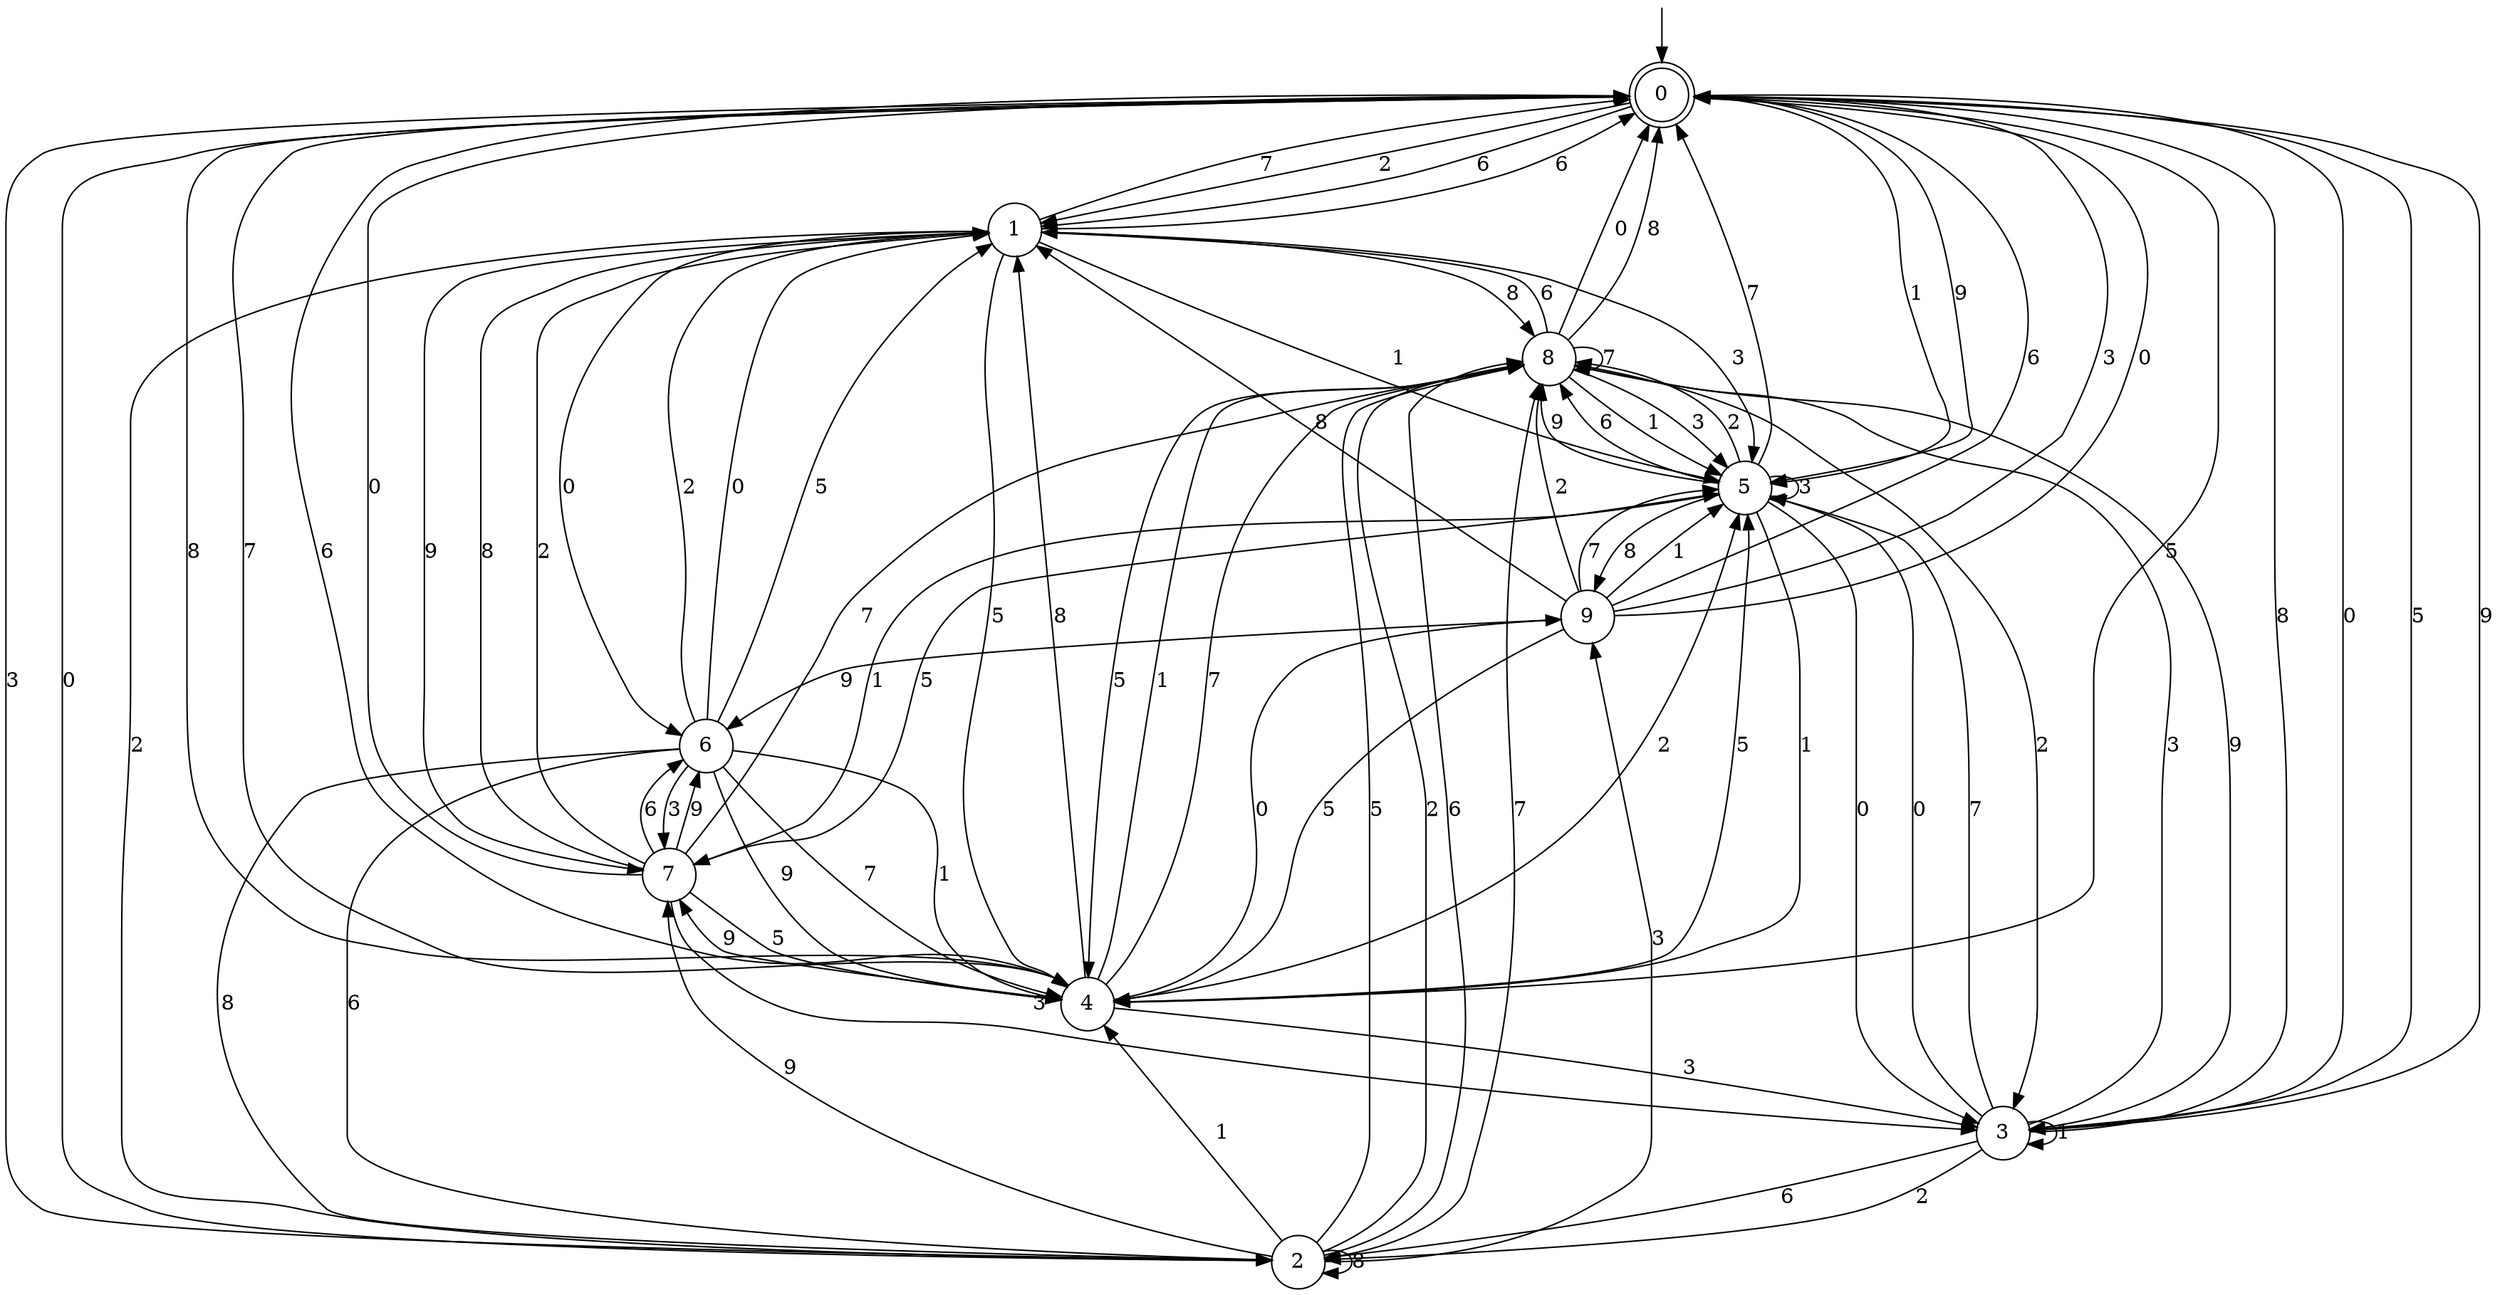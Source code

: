 digraph g {

	s0 [shape="doublecircle" label="0"];
	s1 [shape="circle" label="1"];
	s2 [shape="circle" label="2"];
	s3 [shape="circle" label="3"];
	s4 [shape="circle" label="4"];
	s5 [shape="circle" label="5"];
	s6 [shape="circle" label="6"];
	s7 [shape="circle" label="7"];
	s8 [shape="circle" label="8"];
	s9 [shape="circle" label="9"];
	s0 -> s1 [label="2"];
	s0 -> s2 [label="3"];
	s0 -> s3 [label="0"];
	s0 -> s4 [label="5"];
	s0 -> s5 [label="1"];
	s0 -> s5 [label="9"];
	s0 -> s4 [label="8"];
	s0 -> s1 [label="6"];
	s0 -> s4 [label="7"];
	s1 -> s2 [label="2"];
	s1 -> s5 [label="3"];
	s1 -> s6 [label="0"];
	s1 -> s4 [label="5"];
	s1 -> s5 [label="1"];
	s1 -> s7 [label="9"];
	s1 -> s8 [label="8"];
	s1 -> s0 [label="6"];
	s1 -> s0 [label="7"];
	s2 -> s8 [label="2"];
	s2 -> s9 [label="3"];
	s2 -> s0 [label="0"];
	s2 -> s8 [label="5"];
	s2 -> s4 [label="1"];
	s2 -> s7 [label="9"];
	s2 -> s2 [label="8"];
	s2 -> s8 [label="6"];
	s2 -> s8 [label="7"];
	s3 -> s2 [label="2"];
	s3 -> s8 [label="3"];
	s3 -> s5 [label="0"];
	s3 -> s0 [label="5"];
	s3 -> s3 [label="1"];
	s3 -> s0 [label="9"];
	s3 -> s0 [label="8"];
	s3 -> s2 [label="6"];
	s3 -> s5 [label="7"];
	s4 -> s5 [label="2"];
	s4 -> s3 [label="3"];
	s4 -> s9 [label="0"];
	s4 -> s5 [label="5"];
	s4 -> s8 [label="1"];
	s4 -> s7 [label="9"];
	s4 -> s1 [label="8"];
	s4 -> s0 [label="6"];
	s4 -> s8 [label="7"];
	s5 -> s8 [label="2"];
	s5 -> s5 [label="3"];
	s5 -> s3 [label="0"];
	s5 -> s7 [label="5"];
	s5 -> s4 [label="1"];
	s5 -> s8 [label="9"];
	s5 -> s9 [label="8"];
	s5 -> s8 [label="6"];
	s5 -> s0 [label="7"];
	s6 -> s1 [label="2"];
	s6 -> s7 [label="3"];
	s6 -> s1 [label="0"];
	s6 -> s1 [label="5"];
	s6 -> s4 [label="1"];
	s6 -> s4 [label="9"];
	s6 -> s2 [label="8"];
	s6 -> s2 [label="6"];
	s6 -> s4 [label="7"];
	s7 -> s1 [label="2"];
	s7 -> s3 [label="3"];
	s7 -> s0 [label="0"];
	s7 -> s4 [label="5"];
	s7 -> s5 [label="1"];
	s7 -> s6 [label="9"];
	s7 -> s1 [label="8"];
	s7 -> s6 [label="6"];
	s7 -> s8 [label="7"];
	s8 -> s3 [label="2"];
	s8 -> s5 [label="3"];
	s8 -> s0 [label="0"];
	s8 -> s4 [label="5"];
	s8 -> s5 [label="1"];
	s8 -> s3 [label="9"];
	s8 -> s0 [label="8"];
	s8 -> s1 [label="6"];
	s8 -> s8 [label="7"];
	s9 -> s8 [label="2"];
	s9 -> s0 [label="3"];
	s9 -> s0 [label="0"];
	s9 -> s4 [label="5"];
	s9 -> s5 [label="1"];
	s9 -> s6 [label="9"];
	s9 -> s1 [label="8"];
	s9 -> s0 [label="6"];
	s9 -> s5 [label="7"];

__start0 [label="" shape="none" width="0" height="0"];
__start0 -> s0;

}
